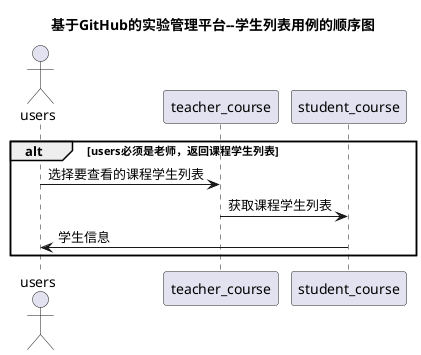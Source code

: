 @startuml
title 基于GitHub的实验管理平台--学生列表用例的顺序图
actor users
alt users必须是老师，返回课程学生列表
    users ->teacher_course:选择要查看的课程学生列表
    teacher_course ->student_course:获取课程学生列表
    student_course -> users :学生信息
end
@enduml
